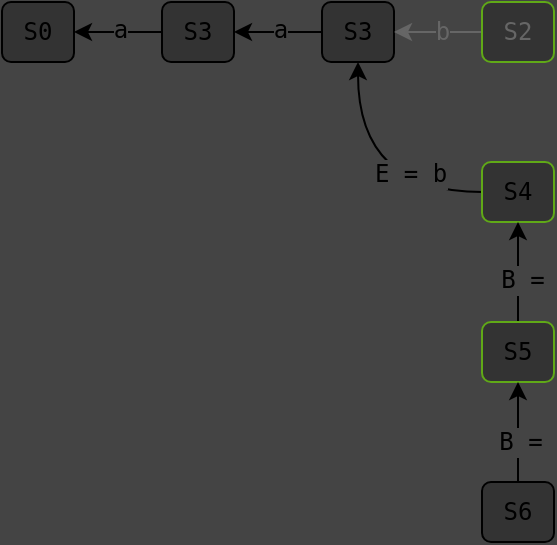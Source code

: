 <mxfile version="25.0.2">
  <diagram name="Page-1" id="PYJ2EbEZMSt3SerLNBYG">
    <mxGraphModel dx="283" dy="288" grid="1" gridSize="10" guides="1" tooltips="1" connect="1" arrows="1" fold="1" page="1" pageScale="1" pageWidth="827" pageHeight="1169" background="#444444" math="0" shadow="0">
      <root>
        <mxCell id="0" />
        <mxCell id="1" parent="0" />
        <mxCell id="6Kz1UC2CJ3yodjOeMeaO-1" value="&lt;div style=&quot;&quot;&gt;S0&lt;/div&gt;" style="rounded=1;whiteSpace=wrap;html=1;fontFamily=monospace;align=center;spacing=7;verticalAlign=middle;spacingTop=0;fillColor=#333333;" parent="1" vertex="1">
          <mxGeometry x="20" y="20" width="36" height="30" as="geometry" />
        </mxCell>
        <mxCell id="s0YxvNO4TdeqY1G3PoWJ-6" style="edgeStyle=orthogonalEdgeStyle;rounded=0;orthogonalLoop=1;jettySize=auto;html=1;fontFamily=monospace;fontSize=12;fontColor=default;labelBackgroundColor=#444444;resizable=0;" parent="1" source="s0YxvNO4TdeqY1G3PoWJ-5" target="6Kz1UC2CJ3yodjOeMeaO-1" edge="1">
          <mxGeometry relative="1" as="geometry" />
        </mxCell>
        <mxCell id="s0YxvNO4TdeqY1G3PoWJ-8" value="a" style="edgeLabel;html=1;align=center;verticalAlign=middle;resizable=0;points=[];rounded=0;strokeColor=default;spacing=10;fontFamily=monospace;fontSize=12;fontColor=default;labelBackgroundColor=#444444;fillColor=default;gradientColor=none;" parent="s0YxvNO4TdeqY1G3PoWJ-6" vertex="1" connectable="0">
          <mxGeometry x="-0.014" y="2" relative="1" as="geometry">
            <mxPoint y="-3" as="offset" />
          </mxGeometry>
        </mxCell>
        <mxCell id="s0YxvNO4TdeqY1G3PoWJ-5" value="&lt;div style=&quot;&quot;&gt;S3&lt;/div&gt;" style="rounded=1;whiteSpace=wrap;html=1;fontFamily=monospace;align=center;spacing=7;verticalAlign=middle;spacingTop=0;fillColor=#333333;strokeColor=default;" parent="1" vertex="1">
          <mxGeometry x="100" y="20" width="36" height="30" as="geometry" />
        </mxCell>
        <mxCell id="1NemiN4tUZpGBZkKOxrS-1" style="edgeStyle=orthogonalEdgeStyle;rounded=0;orthogonalLoop=1;jettySize=auto;html=1;fontFamily=monospace;fontSize=12;fontColor=default;labelBackgroundColor=#444444;resizable=0;" parent="1" source="1NemiN4tUZpGBZkKOxrS-3" target="s0YxvNO4TdeqY1G3PoWJ-5" edge="1">
          <mxGeometry relative="1" as="geometry">
            <mxPoint x="90" y="30" as="targetPoint" />
          </mxGeometry>
        </mxCell>
        <mxCell id="1NemiN4tUZpGBZkKOxrS-2" value="a" style="edgeLabel;html=1;align=center;verticalAlign=middle;resizable=0;points=[];rounded=0;strokeColor=default;spacing=10;fontFamily=monospace;fontSize=12;fontColor=default;labelBackgroundColor=#444444;fillColor=default;gradientColor=none;" parent="1NemiN4tUZpGBZkKOxrS-1" vertex="1" connectable="0">
          <mxGeometry x="-0.014" y="2" relative="1" as="geometry">
            <mxPoint y="-3" as="offset" />
          </mxGeometry>
        </mxCell>
        <mxCell id="1NemiN4tUZpGBZkKOxrS-3" value="&lt;div style=&quot;&quot;&gt;S3&lt;/div&gt;" style="rounded=1;whiteSpace=wrap;html=1;fontFamily=monospace;align=center;spacing=7;verticalAlign=middle;spacingTop=0;fillColor=#333333;strokeColor=default;" parent="1" vertex="1">
          <mxGeometry x="180" y="20" width="36" height="30" as="geometry" />
        </mxCell>
        <mxCell id="1NemiN4tUZpGBZkKOxrS-6" style="edgeStyle=orthogonalEdgeStyle;rounded=0;orthogonalLoop=1;jettySize=auto;html=1;entryX=1;entryY=0.5;entryDx=0;entryDy=0;fontFamily=monospace;fontSize=12;fontColor=default;labelBackgroundColor=#444444;resizable=0;strokeColor=#666666;" parent="1" source="1NemiN4tUZpGBZkKOxrS-5" target="1NemiN4tUZpGBZkKOxrS-3" edge="1">
          <mxGeometry relative="1" as="geometry" />
        </mxCell>
        <mxCell id="1NemiN4tUZpGBZkKOxrS-7" value="b" style="edgeLabel;html=1;align=center;verticalAlign=middle;resizable=0;points=[];rounded=0;strokeColor=default;spacing=10;fontFamily=monospace;fontSize=12;fontColor=#666666;labelBackgroundColor=#444444;fillColor=default;gradientColor=none;" parent="1NemiN4tUZpGBZkKOxrS-6" vertex="1" connectable="0">
          <mxGeometry x="-0.091" y="5" relative="1" as="geometry">
            <mxPoint y="-5" as="offset" />
          </mxGeometry>
        </mxCell>
        <mxCell id="1NemiN4tUZpGBZkKOxrS-5" value="&lt;div style=&quot;&quot;&gt;S2&lt;/div&gt;" style="rounded=1;whiteSpace=wrap;html=1;fontFamily=monospace;align=center;spacing=7;verticalAlign=middle;spacingTop=0;fillColor=#333333;strokeColor=#60A917;fontColor=#666666;" parent="1" vertex="1">
          <mxGeometry x="260" y="20" width="36" height="30" as="geometry" />
        </mxCell>
        <mxCell id="1NemiN4tUZpGBZkKOxrS-9" style="edgeStyle=orthogonalEdgeStyle;rounded=0;orthogonalLoop=1;jettySize=auto;html=1;fontFamily=monospace;fontSize=12;fontColor=default;labelBackgroundColor=#444444;resizable=0;curved=1;" parent="1" source="1NemiN4tUZpGBZkKOxrS-8" target="1NemiN4tUZpGBZkKOxrS-3" edge="1">
          <mxGeometry relative="1" as="geometry" />
        </mxCell>
        <mxCell id="1NemiN4tUZpGBZkKOxrS-10" value="E = b" style="edgeLabel;html=1;align=center;verticalAlign=middle;resizable=0;points=[];rounded=0;strokeColor=default;spacing=10;fontFamily=monospace;fontSize=12;fontColor=default;labelBackgroundColor=#444444;fillColor=default;gradientColor=none;" parent="1NemiN4tUZpGBZkKOxrS-9" vertex="1" connectable="0">
          <mxGeometry x="-0.433" y="-9" relative="1" as="geometry">
            <mxPoint as="offset" />
          </mxGeometry>
        </mxCell>
        <mxCell id="1NemiN4tUZpGBZkKOxrS-8" value="&lt;div style=&quot;&quot;&gt;S4&lt;/div&gt;" style="rounded=1;whiteSpace=wrap;html=1;fontFamily=monospace;align=center;spacing=7;verticalAlign=middle;spacingTop=0;fillColor=#333333;strokeColor=#60A917;" parent="1" vertex="1">
          <mxGeometry x="260" y="100" width="36" height="30" as="geometry" />
        </mxCell>
        <mxCell id="1NemiN4tUZpGBZkKOxrS-12" style="edgeStyle=orthogonalEdgeStyle;rounded=0;orthogonalLoop=1;jettySize=auto;html=1;fontFamily=monospace;fontSize=12;fontColor=default;labelBackgroundColor=#444444;resizable=0;" parent="1" source="1NemiN4tUZpGBZkKOxrS-11" target="1NemiN4tUZpGBZkKOxrS-8" edge="1">
          <mxGeometry relative="1" as="geometry" />
        </mxCell>
        <mxCell id="1NemiN4tUZpGBZkKOxrS-13" value="B =" style="edgeLabel;html=1;align=center;verticalAlign=middle;resizable=0;points=[];rounded=0;strokeColor=default;spacing=10;fontFamily=monospace;fontSize=12;fontColor=default;labelBackgroundColor=#444444;fillColor=default;gradientColor=none;" parent="1NemiN4tUZpGBZkKOxrS-12" vertex="1" connectable="0">
          <mxGeometry x="-0.16" y="-2" relative="1" as="geometry">
            <mxPoint as="offset" />
          </mxGeometry>
        </mxCell>
        <mxCell id="1NemiN4tUZpGBZkKOxrS-11" value="&lt;div style=&quot;&quot;&gt;S5&lt;/div&gt;" style="rounded=1;whiteSpace=wrap;html=1;fontFamily=monospace;align=center;spacing=7;verticalAlign=middle;spacingTop=0;fillColor=#333333;strokeColor=#60A917;" parent="1" vertex="1">
          <mxGeometry x="260" y="180" width="36" height="30" as="geometry" />
        </mxCell>
        <mxCell id="bs2Cy6L3LMes2_g3T82R-2" style="edgeStyle=orthogonalEdgeStyle;rounded=0;orthogonalLoop=1;jettySize=auto;html=1;fontFamily=monospace;fontSize=12;fontColor=default;labelBackgroundColor=#444444;resizable=0;" parent="1" source="bs2Cy6L3LMes2_g3T82R-1" target="1NemiN4tUZpGBZkKOxrS-11" edge="1">
          <mxGeometry relative="1" as="geometry" />
        </mxCell>
        <mxCell id="bs2Cy6L3LMes2_g3T82R-3" value="B =" style="edgeLabel;html=1;align=center;verticalAlign=middle;resizable=0;points=[];rounded=0;strokeColor=default;spacing=10;fontFamily=monospace;fontSize=12;fontColor=default;labelBackgroundColor=#444444;fillColor=default;gradientColor=none;" parent="bs2Cy6L3LMes2_g3T82R-2" vertex="1" connectable="0">
          <mxGeometry x="-0.32" y="-1" relative="1" as="geometry">
            <mxPoint y="-3" as="offset" />
          </mxGeometry>
        </mxCell>
        <mxCell id="bs2Cy6L3LMes2_g3T82R-1" value="&lt;div style=&quot;&quot;&gt;S6&lt;/div&gt;" style="rounded=1;whiteSpace=wrap;html=1;fontFamily=monospace;align=center;spacing=7;verticalAlign=middle;spacingTop=0;fillColor=#333333;strokeColor=default;" parent="1" vertex="1">
          <mxGeometry x="260" y="260" width="36" height="30" as="geometry" />
        </mxCell>
      </root>
    </mxGraphModel>
  </diagram>
</mxfile>
